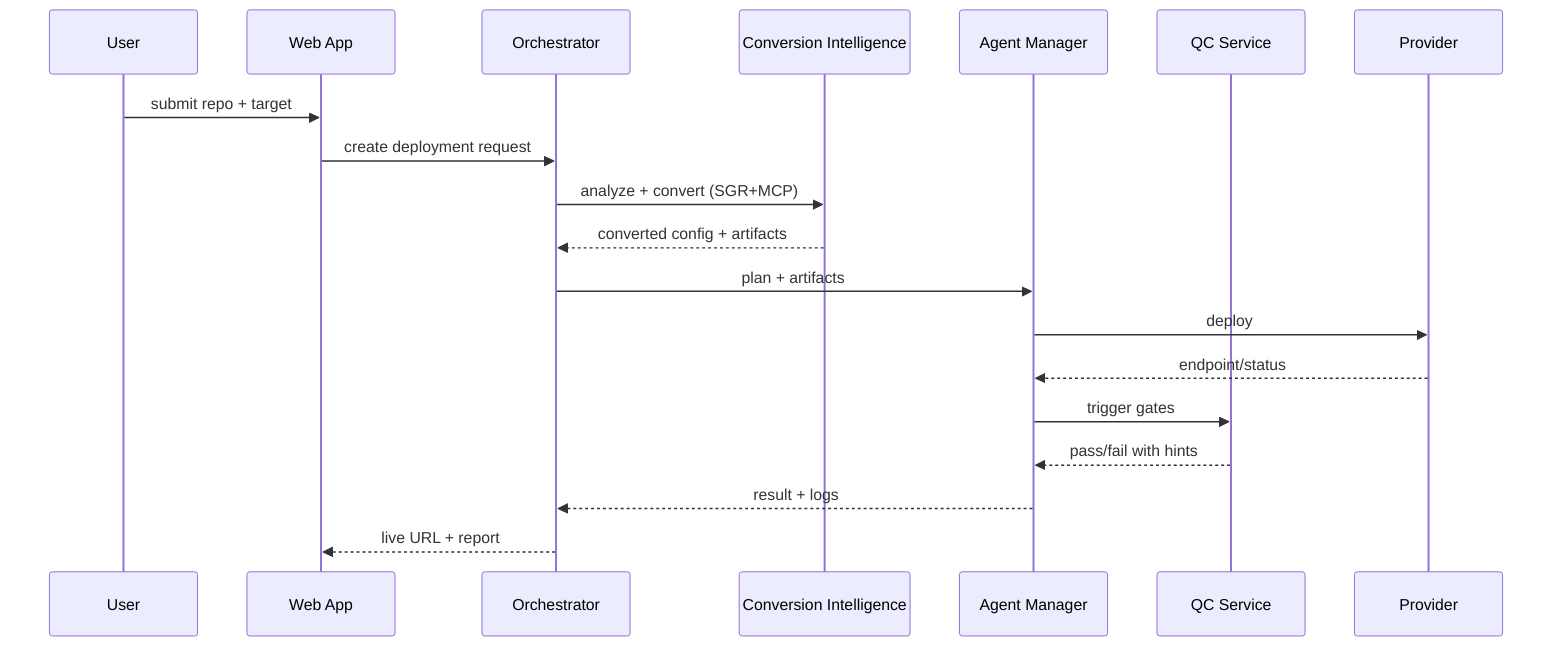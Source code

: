 %% Sequence: E2E conversion
sequenceDiagram
  participant U as User
  participant FE as Web App
  participant OR as Orchestrator
  participant CI as Conversion Intelligence
  participant AG as Agent Manager
  participant QC as QC Service
  participant PR as Provider
  U->>FE: submit repo + target
  FE->>OR: create deployment request
  OR->>CI: analyze + convert (SGR+MCP)
  CI-->>OR: converted config + artifacts
  OR->>AG: plan + artifacts
  AG->>PR: deploy
  PR-->>AG: endpoint/status
  AG->>QC: trigger gates
  QC-->>AG: pass/fail with hints
  AG-->>OR: result + logs
  OR-->>FE: live URL + report